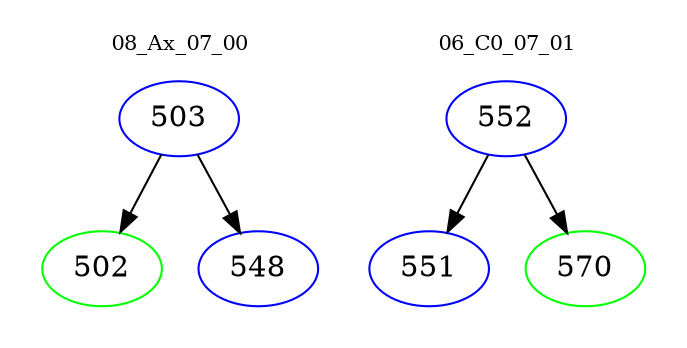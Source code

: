 digraph{
subgraph cluster_0 {
color = white
label = "08_Ax_07_00";
fontsize=10;
T0_503 [label="503", color="blue"]
T0_503 -> T0_502 [color="black"]
T0_502 [label="502", color="green"]
T0_503 -> T0_548 [color="black"]
T0_548 [label="548", color="blue"]
}
subgraph cluster_1 {
color = white
label = "06_C0_07_01";
fontsize=10;
T1_552 [label="552", color="blue"]
T1_552 -> T1_551 [color="black"]
T1_551 [label="551", color="blue"]
T1_552 -> T1_570 [color="black"]
T1_570 [label="570", color="green"]
}
}
